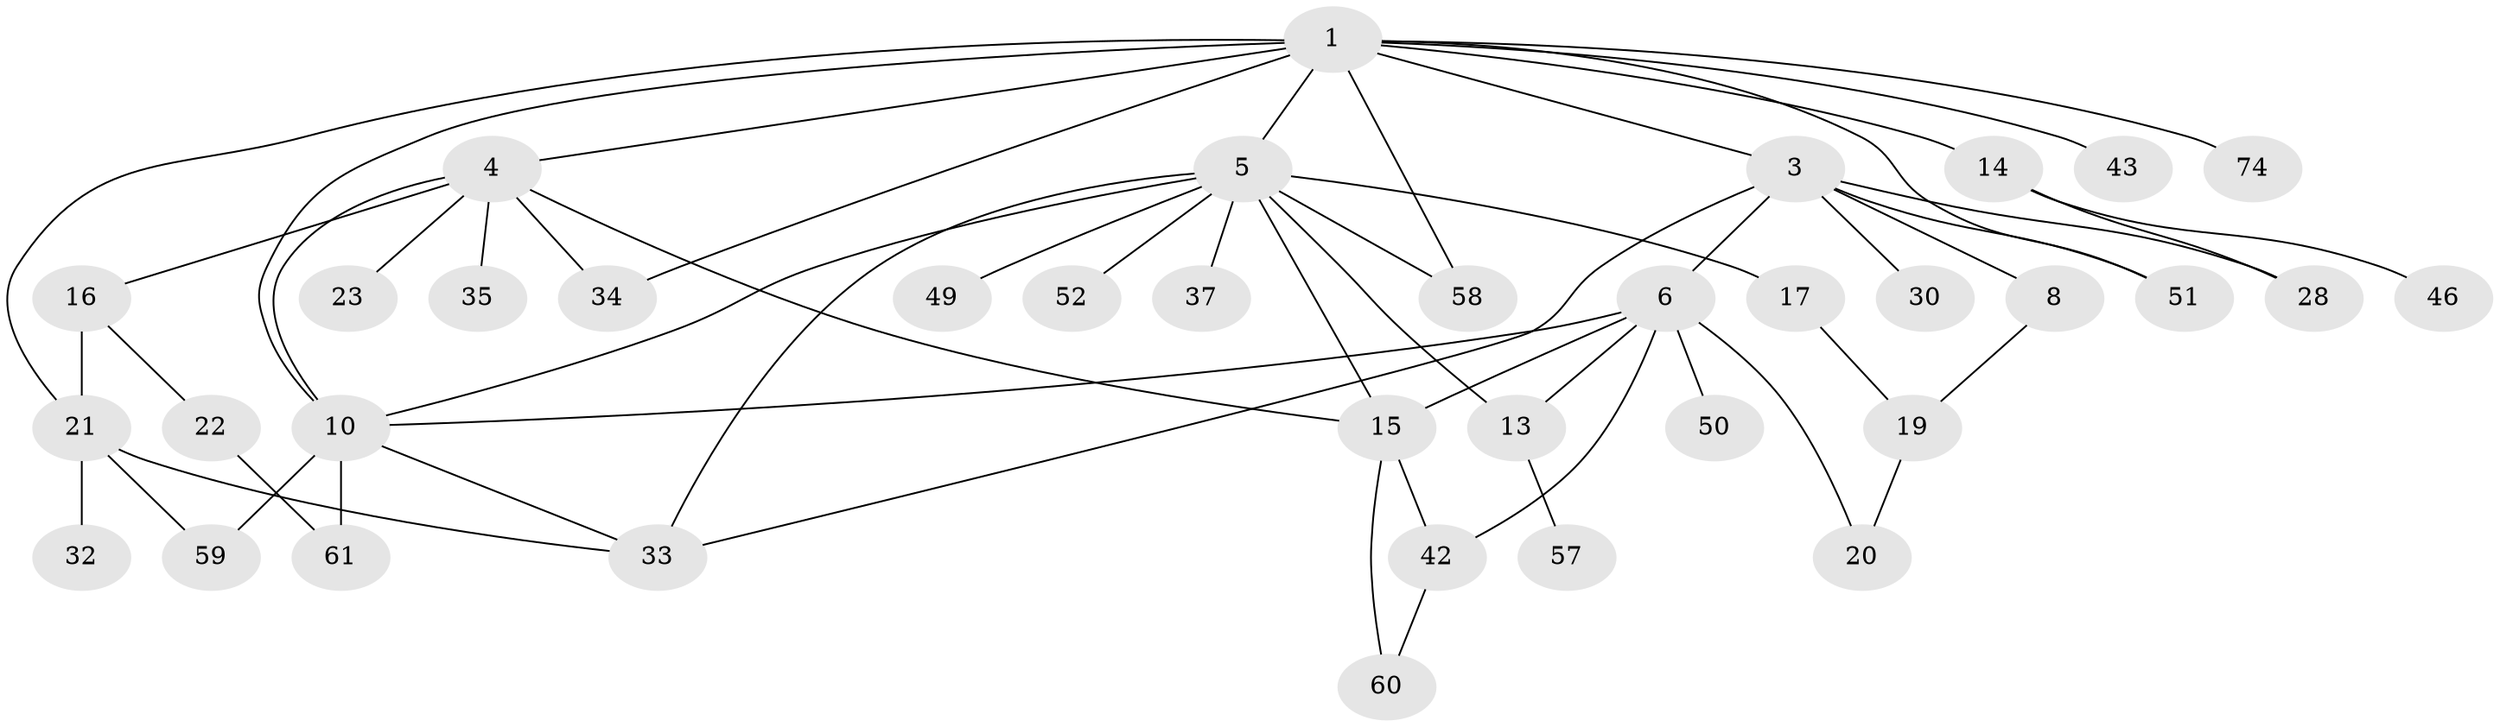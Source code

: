 // original degree distribution, {7: 0.05333333333333334, 5: 0.05333333333333334, 3: 0.17333333333333334, 4: 0.10666666666666667, 2: 0.36, 1: 0.25333333333333335}
// Generated by graph-tools (version 1.1) at 2025/16/03/04/25 18:16:56]
// undirected, 37 vertices, 56 edges
graph export_dot {
graph [start="1"]
  node [color=gray90,style=filled];
  1 [super="+11+2"];
  3;
  4 [super="+12"];
  5 [super="+7+27"];
  6 [super="+18"];
  8;
  10 [super="+47"];
  13 [super="+39"];
  14 [super="+29"];
  15 [super="+70"];
  16;
  17 [super="+31+36"];
  19;
  20 [super="+62"];
  21 [super="+26"];
  22;
  23;
  28;
  30;
  32 [super="+44"];
  33 [super="+40"];
  34;
  35;
  37 [super="+65+38"];
  42 [super="+53"];
  43;
  46 [super="+67+63"];
  49;
  50 [super="+55"];
  51;
  52 [super="+66"];
  57;
  58;
  59;
  60;
  61;
  74;
  1 -- 3;
  1 -- 5;
  1 -- 51;
  1 -- 34;
  1 -- 4 [weight=2];
  1 -- 43;
  1 -- 74;
  1 -- 21;
  1 -- 58;
  1 -- 10;
  1 -- 14;
  3 -- 6;
  3 -- 8;
  3 -- 28;
  3 -- 30;
  3 -- 51;
  3 -- 33;
  4 -- 16;
  4 -- 34;
  4 -- 35;
  4 -- 23;
  4 -- 10;
  4 -- 15;
  5 -- 15;
  5 -- 10;
  5 -- 17;
  5 -- 49;
  5 -- 52;
  5 -- 37;
  5 -- 58;
  5 -- 13;
  5 -- 33;
  6 -- 13;
  6 -- 15;
  6 -- 20;
  6 -- 10;
  6 -- 42;
  6 -- 50 [weight=2];
  8 -- 19;
  10 -- 59;
  10 -- 33;
  10 -- 61;
  13 -- 57;
  14 -- 46;
  14 -- 28;
  15 -- 42;
  15 -- 60;
  16 -- 21;
  16 -- 22;
  17 -- 19;
  19 -- 20;
  21 -- 32;
  21 -- 33;
  21 -- 59;
  22 -- 61;
  42 -- 60;
}
